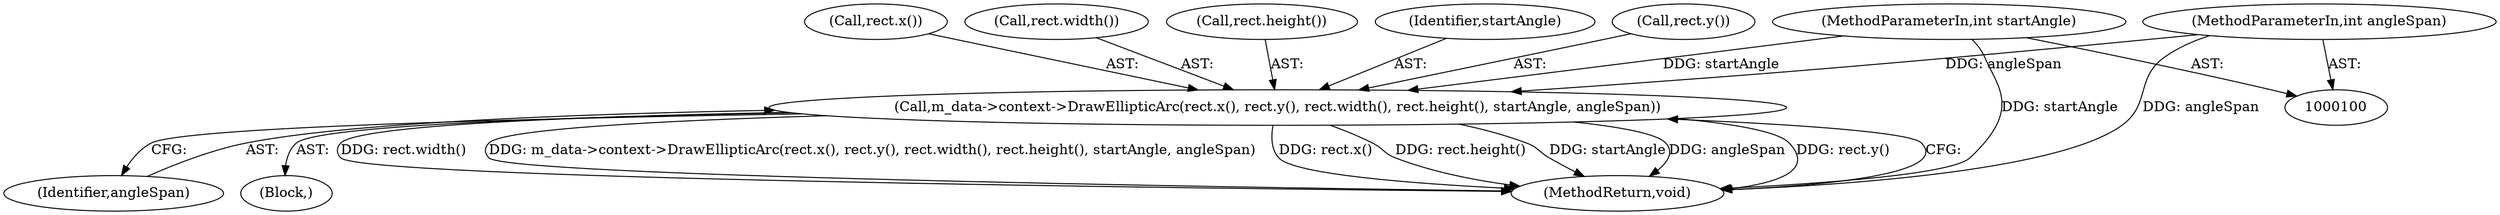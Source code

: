 digraph "1_Chrome_adb3498ca0b69561d8c6b60bab641de4b0e37dbf_6@del" {
"1000114" [label="(Call,m_data->context->DrawEllipticArc(rect.x(), rect.y(), rect.width(), rect.height(), startAngle, angleSpan))"];
"1000102" [label="(MethodParameterIn,int startAngle)"];
"1000103" [label="(MethodParameterIn,int angleSpan)"];
"1000120" [label="(Identifier,angleSpan)"];
"1000115" [label="(Call,rect.x())"];
"1000102" [label="(MethodParameterIn,int startAngle)"];
"1000117" [label="(Call,rect.width())"];
"1000118" [label="(Call,rect.height())"];
"1000114" [label="(Call,m_data->context->DrawEllipticArc(rect.x(), rect.y(), rect.width(), rect.height(), startAngle, angleSpan))"];
"1000103" [label="(MethodParameterIn,int angleSpan)"];
"1000104" [label="(Block,)"];
"1000119" [label="(Identifier,startAngle)"];
"1000121" [label="(MethodReturn,void)"];
"1000116" [label="(Call,rect.y())"];
"1000114" -> "1000104"  [label="AST: "];
"1000114" -> "1000120"  [label="CFG: "];
"1000115" -> "1000114"  [label="AST: "];
"1000116" -> "1000114"  [label="AST: "];
"1000117" -> "1000114"  [label="AST: "];
"1000118" -> "1000114"  [label="AST: "];
"1000119" -> "1000114"  [label="AST: "];
"1000120" -> "1000114"  [label="AST: "];
"1000121" -> "1000114"  [label="CFG: "];
"1000114" -> "1000121"  [label="DDG: rect.width()"];
"1000114" -> "1000121"  [label="DDG: m_data->context->DrawEllipticArc(rect.x(), rect.y(), rect.width(), rect.height(), startAngle, angleSpan)"];
"1000114" -> "1000121"  [label="DDG: rect.x()"];
"1000114" -> "1000121"  [label="DDG: rect.height()"];
"1000114" -> "1000121"  [label="DDG: startAngle"];
"1000114" -> "1000121"  [label="DDG: angleSpan"];
"1000114" -> "1000121"  [label="DDG: rect.y()"];
"1000102" -> "1000114"  [label="DDG: startAngle"];
"1000103" -> "1000114"  [label="DDG: angleSpan"];
"1000102" -> "1000100"  [label="AST: "];
"1000102" -> "1000121"  [label="DDG: startAngle"];
"1000103" -> "1000100"  [label="AST: "];
"1000103" -> "1000121"  [label="DDG: angleSpan"];
}
